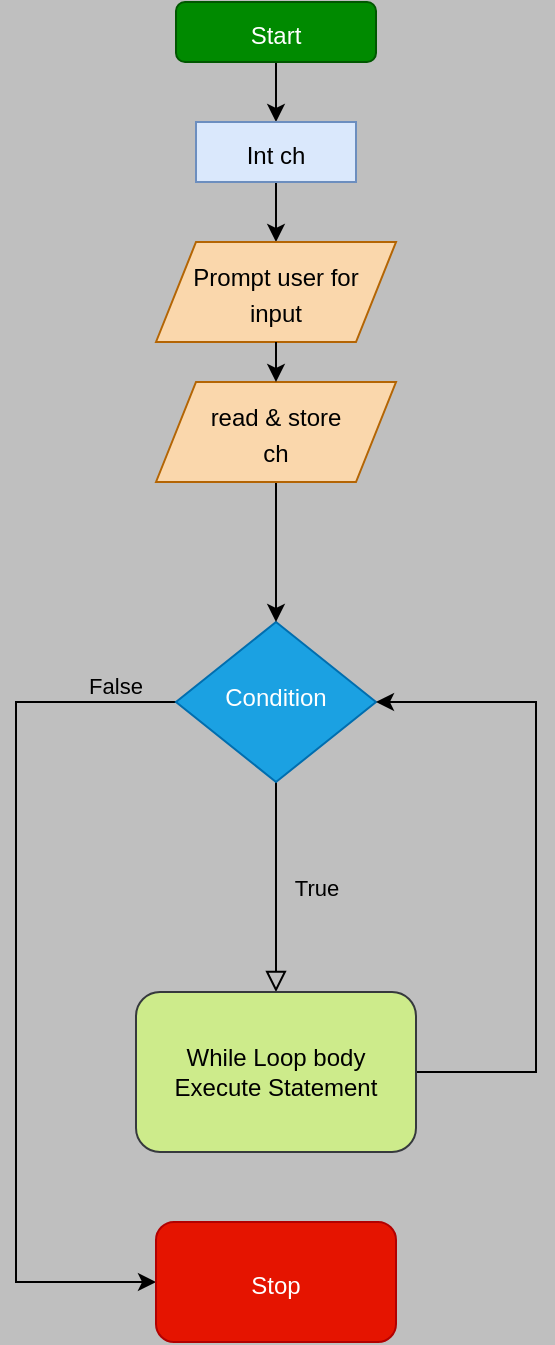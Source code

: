 <mxfile version="14.9.1" type="github">
  <diagram id="C5RBs43oDa-KdzZeNtuy" name="Page-1">
    <mxGraphModel dx="1422" dy="762" grid="1" gridSize="10" guides="1" tooltips="1" connect="1" arrows="1" fold="1" page="1" pageScale="1" pageWidth="827" pageHeight="1169" background="#BFBFBF" math="0" shadow="0">
      <root>
        <mxCell id="WIyWlLk6GJQsqaUBKTNV-0" />
        <mxCell id="WIyWlLk6GJQsqaUBKTNV-1" parent="WIyWlLk6GJQsqaUBKTNV-0" />
        <mxCell id="mR_x4C62_nWHo9kYLnOr-19" style="edgeStyle=orthogonalEdgeStyle;rounded=0;orthogonalLoop=1;jettySize=auto;html=1;entryX=0.5;entryY=0;entryDx=0;entryDy=0;fontSize=15;" edge="1" parent="WIyWlLk6GJQsqaUBKTNV-1" source="WIyWlLk6GJQsqaUBKTNV-3" target="mR_x4C62_nWHo9kYLnOr-1">
          <mxGeometry relative="1" as="geometry" />
        </mxCell>
        <mxCell id="WIyWlLk6GJQsqaUBKTNV-3" value="&lt;font style=&quot;font-size: 12px&quot;&gt;Start&lt;/font&gt;" style="rounded=1;whiteSpace=wrap;html=1;fontSize=15;glass=0;strokeWidth=1;shadow=0;fillColor=#008a00;strokeColor=#005700;labelBackgroundColor=none;fontColor=#ffffff;" parent="WIyWlLk6GJQsqaUBKTNV-1" vertex="1">
          <mxGeometry x="360" y="20" width="100" height="30" as="geometry" />
        </mxCell>
        <mxCell id="WIyWlLk6GJQsqaUBKTNV-4" value="True" style="rounded=0;html=1;jettySize=auto;orthogonalLoop=1;fontSize=11;endArrow=block;endFill=0;endSize=8;strokeWidth=1;shadow=0;labelBackgroundColor=none;edgeStyle=orthogonalEdgeStyle;entryX=0.5;entryY=0;entryDx=0;entryDy=0;" parent="WIyWlLk6GJQsqaUBKTNV-1" source="WIyWlLk6GJQsqaUBKTNV-6" target="WIyWlLk6GJQsqaUBKTNV-11" edge="1">
          <mxGeometry y="20" relative="1" as="geometry">
            <mxPoint as="offset" />
            <mxPoint x="420" y="300" as="targetPoint" />
          </mxGeometry>
        </mxCell>
        <mxCell id="mR_x4C62_nWHo9kYLnOr-23" style="edgeStyle=orthogonalEdgeStyle;rounded=0;orthogonalLoop=1;jettySize=auto;html=1;entryX=0;entryY=0.5;entryDx=0;entryDy=0;fontSize=15;" edge="1" parent="WIyWlLk6GJQsqaUBKTNV-1" source="WIyWlLk6GJQsqaUBKTNV-6" target="mR_x4C62_nWHo9kYLnOr-21">
          <mxGeometry relative="1" as="geometry">
            <Array as="points">
              <mxPoint x="280" y="370" />
              <mxPoint x="280" y="660" />
            </Array>
          </mxGeometry>
        </mxCell>
        <mxCell id="WIyWlLk6GJQsqaUBKTNV-6" value="Condition" style="rhombus;whiteSpace=wrap;html=1;shadow=0;fontFamily=Helvetica;fontSize=12;align=center;strokeWidth=1;spacing=6;spacingTop=-4;fillColor=#1ba1e2;strokeColor=#006EAF;fontColor=#ffffff;" parent="WIyWlLk6GJQsqaUBKTNV-1" vertex="1">
          <mxGeometry x="360" y="330" width="100" height="80" as="geometry" />
        </mxCell>
        <mxCell id="mR_x4C62_nWHo9kYLnOr-25" style="edgeStyle=orthogonalEdgeStyle;rounded=0;orthogonalLoop=1;jettySize=auto;html=1;entryX=1;entryY=0.5;entryDx=0;entryDy=0;fontSize=15;exitX=1;exitY=0.5;exitDx=0;exitDy=0;" edge="1" parent="WIyWlLk6GJQsqaUBKTNV-1" source="WIyWlLk6GJQsqaUBKTNV-11" target="WIyWlLk6GJQsqaUBKTNV-6">
          <mxGeometry relative="1" as="geometry">
            <Array as="points">
              <mxPoint x="540" y="555" />
              <mxPoint x="540" y="370" />
            </Array>
          </mxGeometry>
        </mxCell>
        <mxCell id="WIyWlLk6GJQsqaUBKTNV-11" value="While Loop body&lt;br&gt;Execute Statement" style="rounded=1;whiteSpace=wrap;html=1;fontSize=12;glass=0;strokeWidth=1;shadow=0;fillColor=#cdeb8b;strokeColor=#36393d;" parent="WIyWlLk6GJQsqaUBKTNV-1" vertex="1">
          <mxGeometry x="340" y="515" width="140" height="80" as="geometry" />
        </mxCell>
        <mxCell id="mR_x4C62_nWHo9kYLnOr-16" value="" style="edgeStyle=orthogonalEdgeStyle;rounded=0;orthogonalLoop=1;jettySize=auto;html=1;fontSize=15;" edge="1" parent="WIyWlLk6GJQsqaUBKTNV-1" source="mR_x4C62_nWHo9kYLnOr-1" target="mR_x4C62_nWHo9kYLnOr-6">
          <mxGeometry relative="1" as="geometry" />
        </mxCell>
        <mxCell id="mR_x4C62_nWHo9kYLnOr-1" value="&lt;font style=&quot;font-size: 12px&quot;&gt;Int ch&lt;/font&gt;" style="rounded=0;whiteSpace=wrap;html=1;fontSize=15;fillColor=#dae8fc;strokeColor=#6c8ebf;" vertex="1" parent="WIyWlLk6GJQsqaUBKTNV-1">
          <mxGeometry x="370" y="80" width="80" height="30" as="geometry" />
        </mxCell>
        <mxCell id="mR_x4C62_nWHo9kYLnOr-4" value="" style="edgeStyle=orthogonalEdgeStyle;rounded=0;orthogonalLoop=1;jettySize=auto;html=1;fontSize=15;" edge="1" parent="WIyWlLk6GJQsqaUBKTNV-1" source="mR_x4C62_nWHo9kYLnOr-3" target="WIyWlLk6GJQsqaUBKTNV-6">
          <mxGeometry relative="1" as="geometry" />
        </mxCell>
        <mxCell id="mR_x4C62_nWHo9kYLnOr-3" value="&lt;font style=&quot;font-size: 12px&quot;&gt;read &amp;amp; store&lt;br&gt;ch&lt;/font&gt;" style="shape=parallelogram;perimeter=parallelogramPerimeter;whiteSpace=wrap;html=1;fixedSize=1;labelBackgroundColor=none;fontSize=15;fillColor=#fad7ac;strokeColor=#b46504;" vertex="1" parent="WIyWlLk6GJQsqaUBKTNV-1">
          <mxGeometry x="350" y="210" width="120" height="50" as="geometry" />
        </mxCell>
        <mxCell id="mR_x4C62_nWHo9kYLnOr-6" value="&lt;font style=&quot;font-size: 12px&quot;&gt;Prompt user for &lt;br&gt;input&lt;/font&gt;" style="shape=parallelogram;perimeter=parallelogramPerimeter;whiteSpace=wrap;html=1;fixedSize=1;labelBackgroundColor=none;fontSize=15;fillColor=#fad7ac;strokeColor=#b46504;" vertex="1" parent="WIyWlLk6GJQsqaUBKTNV-1">
          <mxGeometry x="350" y="140" width="120" height="50" as="geometry" />
        </mxCell>
        <mxCell id="mR_x4C62_nWHo9kYLnOr-12" value="" style="endArrow=classic;html=1;fontSize=15;exitX=0.5;exitY=1;exitDx=0;exitDy=0;" edge="1" parent="WIyWlLk6GJQsqaUBKTNV-1" source="mR_x4C62_nWHo9kYLnOr-6" target="mR_x4C62_nWHo9kYLnOr-3">
          <mxGeometry width="50" height="50" relative="1" as="geometry">
            <mxPoint x="409.5" y="220" as="sourcePoint" />
            <mxPoint x="409.5" y="320" as="targetPoint" />
          </mxGeometry>
        </mxCell>
        <mxCell id="mR_x4C62_nWHo9kYLnOr-21" value="&lt;font style=&quot;font-size: 12px&quot;&gt;Stop&lt;/font&gt;" style="rounded=1;whiteSpace=wrap;html=1;labelBackgroundColor=none;fontSize=15;fillColor=#e51400;strokeColor=#B20000;fontColor=#ffffff;" vertex="1" parent="WIyWlLk6GJQsqaUBKTNV-1">
          <mxGeometry x="350" y="630" width="120" height="60" as="geometry" />
        </mxCell>
        <mxCell id="mR_x4C62_nWHo9kYLnOr-26" value="&lt;font style=&quot;font-size: 11px&quot;&gt;False&lt;/font&gt;" style="text;html=1;strokeColor=none;fillColor=none;align=center;verticalAlign=middle;whiteSpace=wrap;rounded=0;labelBackgroundColor=none;fontSize=15;" vertex="1" parent="WIyWlLk6GJQsqaUBKTNV-1">
          <mxGeometry x="310" y="350" width="40" height="20" as="geometry" />
        </mxCell>
      </root>
    </mxGraphModel>
  </diagram>
</mxfile>
